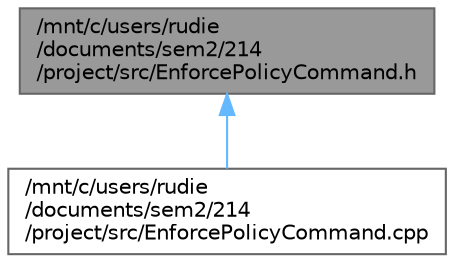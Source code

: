 digraph "/mnt/c/users/rudie/documents/sem2/214/project/src/EnforcePolicyCommand.h"
{
 // LATEX_PDF_SIZE
  bgcolor="transparent";
  edge [fontname=Helvetica,fontsize=10,labelfontname=Helvetica,labelfontsize=10];
  node [fontname=Helvetica,fontsize=10,shape=box,height=0.2,width=0.4];
  Node1 [id="Node000001",label="/mnt/c/users/rudie\l/documents/sem2/214\l/project/src/EnforcePolicyCommand.h",height=0.2,width=0.4,color="gray40", fillcolor="grey60", style="filled", fontcolor="black",tooltip="Declaration of the EnforcePolicyCommand class for enforcing policies in the government."];
  Node1 -> Node2 [id="edge2_Node000001_Node000002",dir="back",color="steelblue1",style="solid",tooltip=" "];
  Node2 [id="Node000002",label="/mnt/c/users/rudie\l/documents/sem2/214\l/project/src/EnforcePolicyCommand.cpp",height=0.2,width=0.4,color="grey40", fillcolor="white", style="filled",URL="$EnforcePolicyCommand_8cpp.html",tooltip="Implementation of the EnforcePolicyCommand class for enforcing policies in the government."];
}

